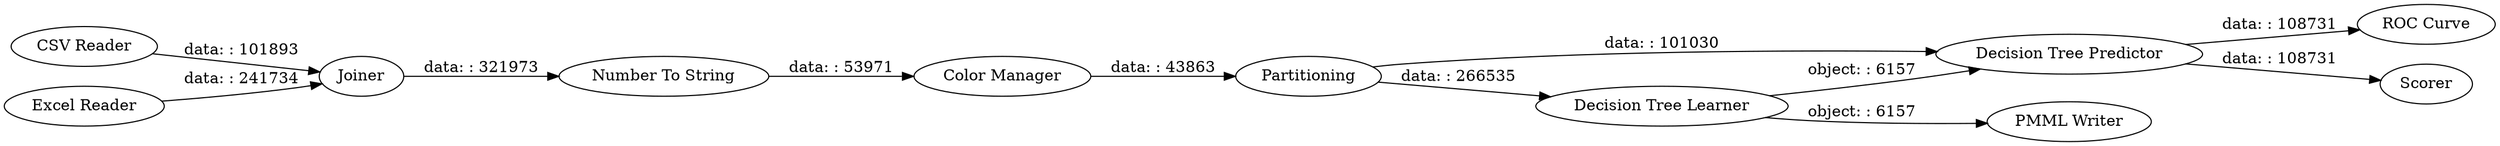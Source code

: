 digraph {
	"-8578953426892544529_3" [label=Joiner]
	"-8578953426892544529_6" [label=Partitioning]
	"-8578953426892544529_9" [label="PMML Writer"]
	"-8578953426892544529_2" [label="CSV Reader"]
	"-8578953426892544529_4" [label="Number To String"]
	"-8578953426892544529_8" [label="Decision Tree Predictor"]
	"-8578953426892544529_10" [label="ROC Curve"]
	"-8578953426892544529_11" [label=Scorer]
	"-8578953426892544529_5" [label="Color Manager"]
	"-8578953426892544529_7" [label="Decision Tree Learner"]
	"-8578953426892544529_1" [label="Excel Reader"]
	"-8578953426892544529_7" -> "-8578953426892544529_8" [label="object: : 6157"]
	"-8578953426892544529_1" -> "-8578953426892544529_3" [label="data: : 241734"]
	"-8578953426892544529_2" -> "-8578953426892544529_3" [label="data: : 101893"]
	"-8578953426892544529_4" -> "-8578953426892544529_5" [label="data: : 53971"]
	"-8578953426892544529_3" -> "-8578953426892544529_4" [label="data: : 321973"]
	"-8578953426892544529_6" -> "-8578953426892544529_7" [label="data: : 266535"]
	"-8578953426892544529_7" -> "-8578953426892544529_9" [label="object: : 6157"]
	"-8578953426892544529_5" -> "-8578953426892544529_6" [label="data: : 43863"]
	"-8578953426892544529_6" -> "-8578953426892544529_8" [label="data: : 101030"]
	"-8578953426892544529_8" -> "-8578953426892544529_11" [label="data: : 108731"]
	"-8578953426892544529_8" -> "-8578953426892544529_10" [label="data: : 108731"]
	rankdir=LR
}
